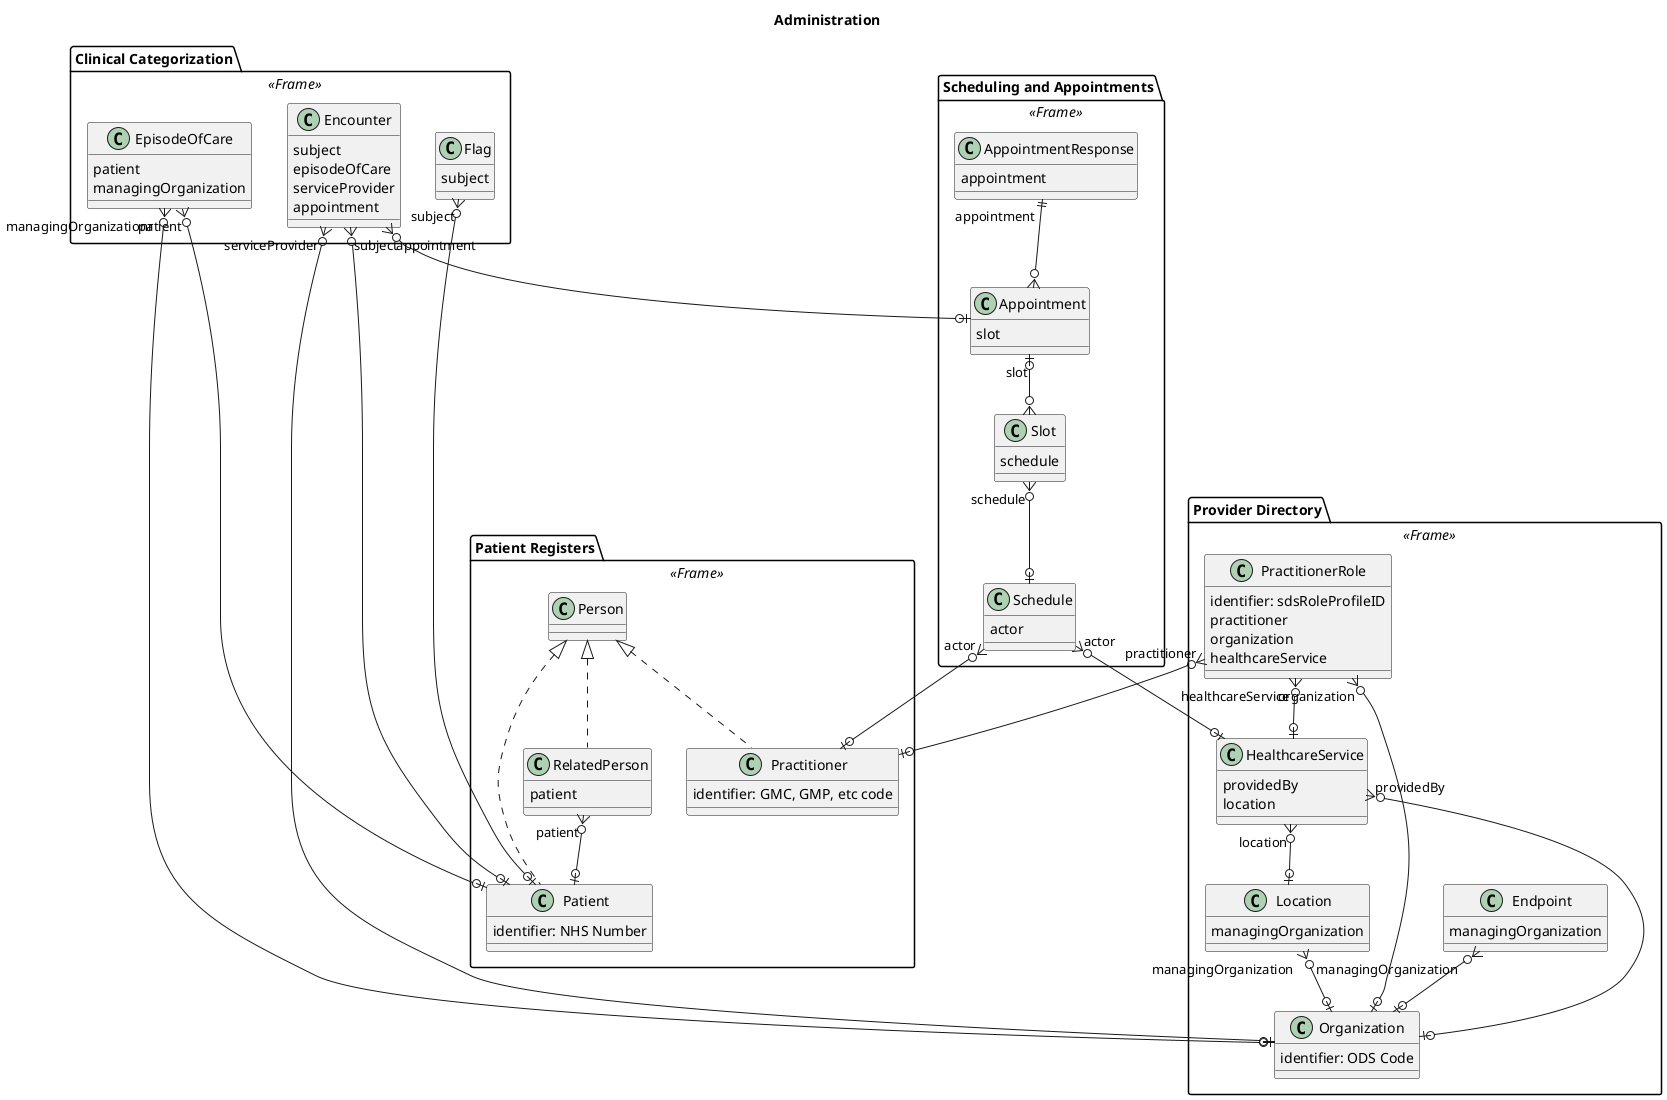 @startuml

title Administration


package PatientRegisters <<Frame>> as "Patient Registers" {
  class Patient implements Person {
    identifier: NHS Number
  }
  class RelatedPerson implements Person {
    patient
  }
  class Practitioner implements Person {
    identifier: GMC, GMP, etc code
  }
  class Person



}

package ProviderDirectory <<Frame>> as "Provider Directory" {
    class Organization {
      identifier: ODS Code
    }

    class HealthcareService {
      providedBy
      location
    }
    class PractitionerRole {
      identifier: sdsRoleProfileID
      practitioner
      organization
      healthcareService
    }

    class Endpoint {
      managingOrganization
    }
    class Location {
      managingOrganization
    }
}

package ClinicalCategorization <<Frame>> as "Clinical Categorization" {
    class EpisodeOfCare {
      patient
      managingOrganization
    }

    class Encounter {
     subject
     episodeOfCare
     serviceProvider
     appointment
    }

    class Flag {
    subject
    }

}

package Scheduling <<Frame>> as "Scheduling and Appointments" {
  class Schedule {
    actor
  }

  class Slot {
    schedule
  }

  class Appointment {
    slot
  }

  class AppointmentResponse {
    appointment
  }

}

RelatedPerson "patient" }o--o|  Patient
HealthcareService "providedBy" }o--o|  Organization
HealthcareService "location" }o--o|  Location
Location "managingOrganization" }o--o|  Organization
Endpoint "managingOrganization" }o--o|  Organization
PractitionerRole "organization" }o--o|  Organization
PractitionerRole "healthcareService" }o--o|  HealthcareService
PractitionerRole "practitioner" }o--o|  Practitioner

EpisodeOfCare "patient" }o--o|  Patient
EpisodeOfCare "managingOrganizationr" }o--o|  Organization
Encounter "subject" }o--o|  Patient
Encounter "serviceProvider" }o--o|  Organization
Encounter "appointment" }o--o| Appointment
Flag "subject" }o--o|  Patient

Schedule "actor" }o--o|  Practitioner
Schedule "actor" }o--o|  HealthcareService

Slot "schedule" }o--o| Schedule
Appointment "slot" |o--o{ Slot
AppointmentResponse "appointment" ||--o{ Appointment

@enduml
